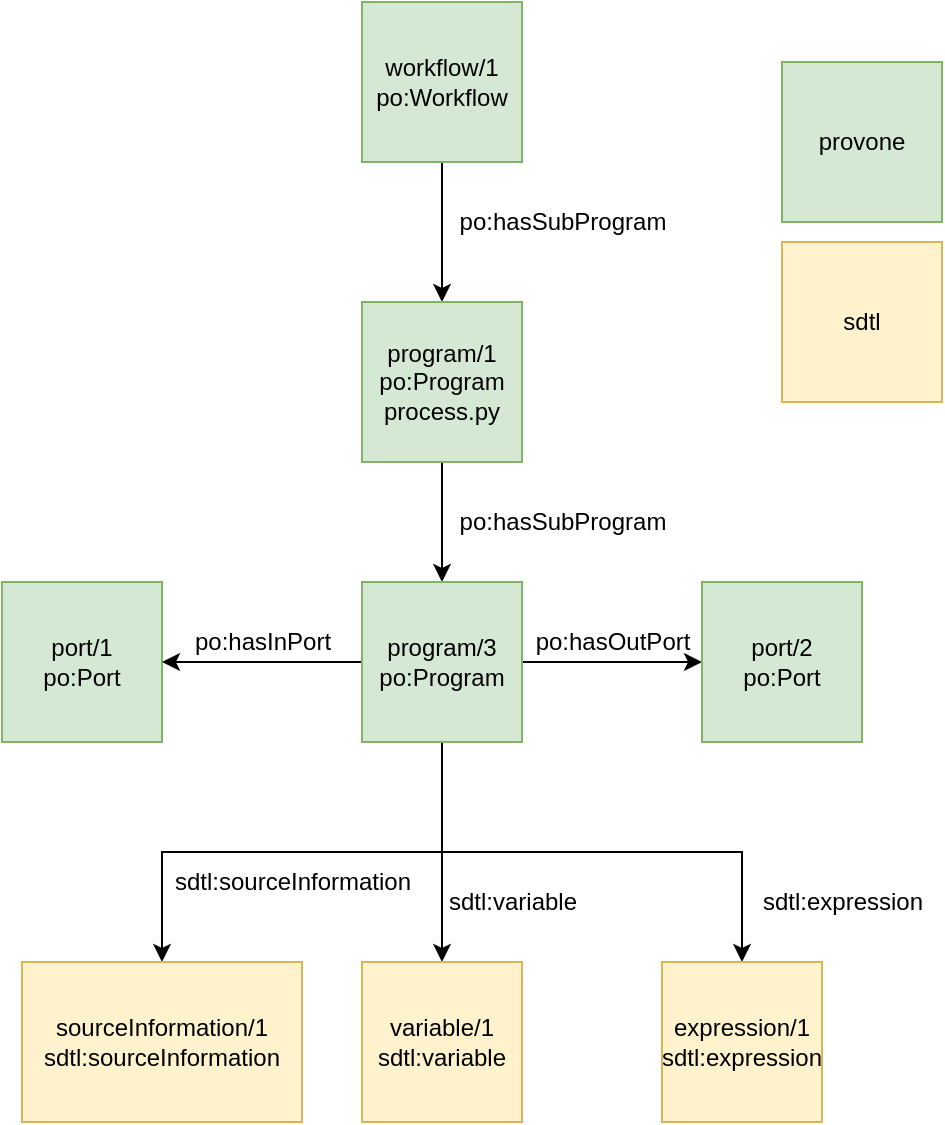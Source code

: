 <mxfile version="13.5.1" type="device"><diagram id="nr_NRhVVc3zL4M__N_EI" name="Page-1"><mxGraphModel dx="1106" dy="753" grid="1" gridSize="10" guides="1" tooltips="1" connect="1" arrows="1" fold="1" page="1" pageScale="1" pageWidth="850" pageHeight="1100" math="0" shadow="0"><root><mxCell id="0"/><mxCell id="1" parent="0"/><mxCell id="AqyXIGENVd9fY5MTf7Ja-3" style="edgeStyle=orthogonalEdgeStyle;rounded=0;orthogonalLoop=1;jettySize=auto;html=1;exitX=0.5;exitY=1;exitDx=0;exitDy=0;" parent="1" source="AqyXIGENVd9fY5MTf7Ja-1" target="AqyXIGENVd9fY5MTf7Ja-2" edge="1"><mxGeometry relative="1" as="geometry"/></mxCell><mxCell id="AqyXIGENVd9fY5MTf7Ja-1" value="workflow/1&lt;br&gt;po:Workflow" style="whiteSpace=wrap;html=1;aspect=fixed;fillColor=#d5e8d4;strokeColor=#82b366;" parent="1" vertex="1"><mxGeometry x="390" y="160" width="80" height="80" as="geometry"/></mxCell><mxCell id="UWosYBGw3EfM6vpf9lHE-16" style="edgeStyle=orthogonalEdgeStyle;rounded=0;orthogonalLoop=1;jettySize=auto;html=1;exitX=0.5;exitY=1;exitDx=0;exitDy=0;" edge="1" parent="1" source="AqyXIGENVd9fY5MTf7Ja-2" target="UWosYBGw3EfM6vpf9lHE-4"><mxGeometry relative="1" as="geometry"/></mxCell><mxCell id="AqyXIGENVd9fY5MTf7Ja-2" value="program/1&lt;br&gt;po:Program&lt;br&gt;process.py" style="whiteSpace=wrap;html=1;aspect=fixed;fillColor=#d5e8d4;strokeColor=#82b366;" parent="1" vertex="1"><mxGeometry x="390" y="310" width="80" height="80" as="geometry"/></mxCell><mxCell id="AqyXIGENVd9fY5MTf7Ja-6" value="po:hasSubProgram" style="text;html=1;align=center;verticalAlign=middle;resizable=0;points=[];autosize=1;" parent="1" vertex="1"><mxGeometry x="430" y="260" width="120" height="20" as="geometry"/></mxCell><mxCell id="UWosYBGw3EfM6vpf9lHE-1" value="port/1&lt;br&gt;po:Port" style="whiteSpace=wrap;html=1;aspect=fixed;fillColor=#d5e8d4;strokeColor=#82b366;" vertex="1" parent="1"><mxGeometry x="210" y="450" width="80" height="80" as="geometry"/></mxCell><mxCell id="UWosYBGw3EfM6vpf9lHE-18" style="edgeStyle=orthogonalEdgeStyle;rounded=0;orthogonalLoop=1;jettySize=auto;html=1;exitX=0;exitY=0.5;exitDx=0;exitDy=0;" edge="1" parent="1" source="UWosYBGw3EfM6vpf9lHE-4" target="UWosYBGw3EfM6vpf9lHE-1"><mxGeometry relative="1" as="geometry"/></mxCell><mxCell id="UWosYBGw3EfM6vpf9lHE-22" value="" style="edgeStyle=orthogonalEdgeStyle;rounded=0;orthogonalLoop=1;jettySize=auto;html=1;" edge="1" parent="1" source="UWosYBGw3EfM6vpf9lHE-4" target="UWosYBGw3EfM6vpf9lHE-21"><mxGeometry relative="1" as="geometry"/></mxCell><mxCell id="UWosYBGw3EfM6vpf9lHE-28" style="edgeStyle=orthogonalEdgeStyle;rounded=0;orthogonalLoop=1;jettySize=auto;html=1;exitX=0.5;exitY=1;exitDx=0;exitDy=0;" edge="1" parent="1" source="UWosYBGw3EfM6vpf9lHE-4" target="UWosYBGw3EfM6vpf9lHE-26"><mxGeometry relative="1" as="geometry"/></mxCell><mxCell id="UWosYBGw3EfM6vpf9lHE-30" style="edgeStyle=orthogonalEdgeStyle;rounded=0;orthogonalLoop=1;jettySize=auto;html=1;exitX=0.5;exitY=1;exitDx=0;exitDy=0;" edge="1" parent="1" source="UWosYBGw3EfM6vpf9lHE-4" target="UWosYBGw3EfM6vpf9lHE-27"><mxGeometry relative="1" as="geometry"/></mxCell><mxCell id="UWosYBGw3EfM6vpf9lHE-31" style="edgeStyle=orthogonalEdgeStyle;rounded=0;orthogonalLoop=1;jettySize=auto;html=1;exitX=0.5;exitY=1;exitDx=0;exitDy=0;" edge="1" parent="1" source="UWosYBGw3EfM6vpf9lHE-4" target="UWosYBGw3EfM6vpf9lHE-24"><mxGeometry relative="1" as="geometry"/></mxCell><mxCell id="UWosYBGw3EfM6vpf9lHE-4" value="program/3&lt;br&gt;po:Program" style="whiteSpace=wrap;html=1;aspect=fixed;fillColor=#d5e8d4;strokeColor=#82b366;" vertex="1" parent="1"><mxGeometry x="390" y="450" width="80" height="80" as="geometry"/></mxCell><mxCell id="UWosYBGw3EfM6vpf9lHE-19" value="po:hasInPort" style="text;html=1;align=center;verticalAlign=middle;resizable=0;points=[];autosize=1;" vertex="1" parent="1"><mxGeometry x="300" y="470" width="80" height="20" as="geometry"/></mxCell><mxCell id="UWosYBGw3EfM6vpf9lHE-20" value="po:hasSubProgram" style="text;html=1;align=center;verticalAlign=middle;resizable=0;points=[];autosize=1;" vertex="1" parent="1"><mxGeometry x="430" y="410" width="120" height="20" as="geometry"/></mxCell><mxCell id="UWosYBGw3EfM6vpf9lHE-21" value="port/2&lt;br&gt;po:Port" style="whiteSpace=wrap;html=1;aspect=fixed;fillColor=#d5e8d4;strokeColor=#82b366;" vertex="1" parent="1"><mxGeometry x="560" y="450" width="80" height="80" as="geometry"/></mxCell><mxCell id="UWosYBGw3EfM6vpf9lHE-23" value="po:hasOutPort" style="text;html=1;align=center;verticalAlign=middle;resizable=0;points=[];autosize=1;" vertex="1" parent="1"><mxGeometry x="470" y="470" width="90" height="20" as="geometry"/></mxCell><mxCell id="UWosYBGw3EfM6vpf9lHE-24" value="sourceInformation/1&lt;br&gt;sdtl:sourceInformation" style="whiteSpace=wrap;html=1;aspect=fixed;fillColor=#fff2cc;strokeColor=#d6b656;" vertex="1" parent="1"><mxGeometry x="220" y="640" width="140" height="80" as="geometry"/></mxCell><mxCell id="UWosYBGw3EfM6vpf9lHE-26" value="variable/1&lt;br&gt;sdtl:variable" style="whiteSpace=wrap;html=1;aspect=fixed;fillColor=#fff2cc;strokeColor=#d6b656;" vertex="1" parent="1"><mxGeometry x="390" y="640" width="80" height="80" as="geometry"/></mxCell><mxCell id="UWosYBGw3EfM6vpf9lHE-27" value="expression/1&lt;br&gt;sdtl:expression" style="whiteSpace=wrap;html=1;aspect=fixed;fillColor=#fff2cc;strokeColor=#d6b656;" vertex="1" parent="1"><mxGeometry x="540" y="640" width="80" height="80" as="geometry"/></mxCell><mxCell id="UWosYBGw3EfM6vpf9lHE-32" value="sdtl" style="whiteSpace=wrap;html=1;aspect=fixed;fillColor=#fff2cc;strokeColor=#d6b656;" vertex="1" parent="1"><mxGeometry x="600" y="280" width="80" height="80" as="geometry"/></mxCell><mxCell id="UWosYBGw3EfM6vpf9lHE-33" value="provone" style="whiteSpace=wrap;html=1;aspect=fixed;fillColor=#d5e8d4;strokeColor=#82b366;" vertex="1" parent="1"><mxGeometry x="600" y="190" width="80" height="80" as="geometry"/></mxCell><mxCell id="UWosYBGw3EfM6vpf9lHE-34" value="sdtl:sourceInformation" style="text;html=1;align=center;verticalAlign=middle;resizable=0;points=[];autosize=1;" vertex="1" parent="1"><mxGeometry x="290" y="590" width="130" height="20" as="geometry"/></mxCell><mxCell id="UWosYBGw3EfM6vpf9lHE-35" value="sdtl:variable" style="text;html=1;align=center;verticalAlign=middle;resizable=0;points=[];autosize=1;" vertex="1" parent="1"><mxGeometry x="425" y="600" width="80" height="20" as="geometry"/></mxCell><mxCell id="UWosYBGw3EfM6vpf9lHE-36" value="sdtl:expression" style="text;html=1;align=center;verticalAlign=middle;resizable=0;points=[];autosize=1;" vertex="1" parent="1"><mxGeometry x="580" y="600" width="100" height="20" as="geometry"/></mxCell></root></mxGraphModel></diagram></mxfile>